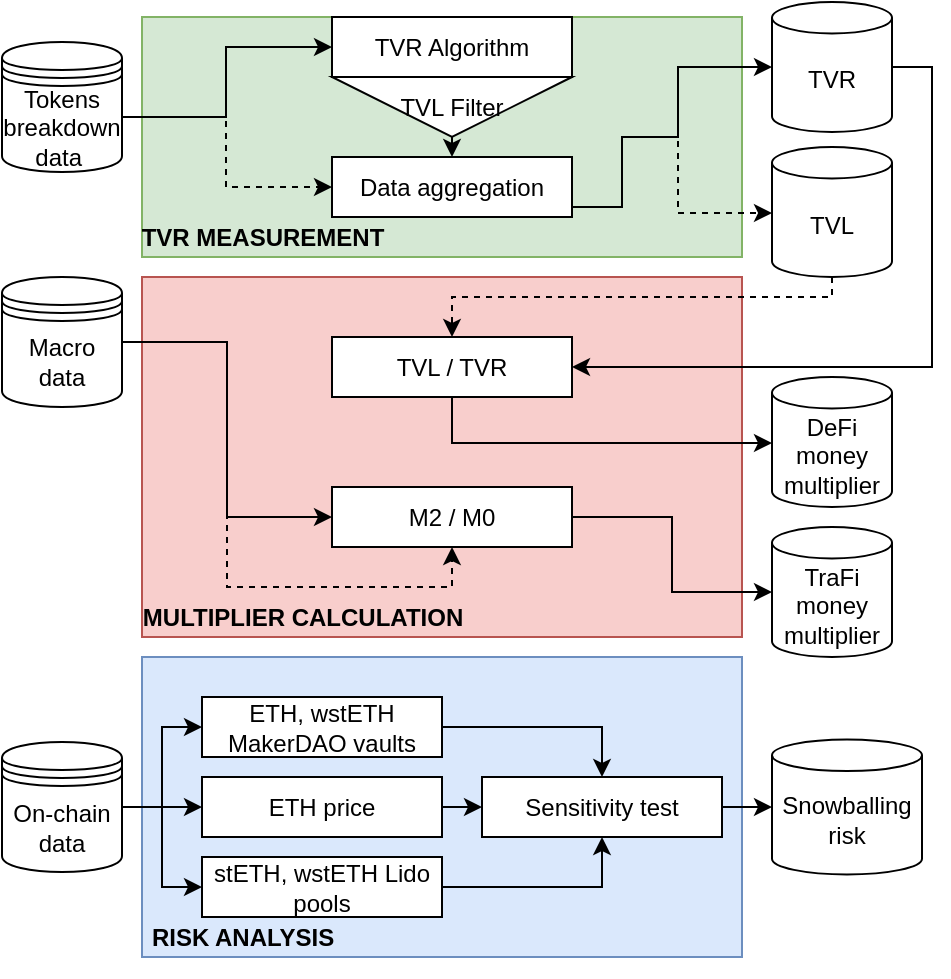 <mxfile version="21.6.8" type="device">
  <diagram name="Page-1" id="mYEsLJ8b5aAbPpGEZzWm">
    <mxGraphModel dx="954" dy="623" grid="1" gridSize="10" guides="1" tooltips="1" connect="1" arrows="1" fold="1" page="1" pageScale="1" pageWidth="490" pageHeight="490" math="0" shadow="0">
      <root>
        <mxCell id="0" />
        <mxCell id="1" parent="0" />
        <mxCell id="LDcn7PkU3R0HyOPLbMsQ-54" value="" style="rounded=0;whiteSpace=wrap;html=1;fillColor=#f8cecc;strokeColor=#b85450;" vertex="1" parent="1">
          <mxGeometry x="80" y="137.5" width="300" height="180" as="geometry" />
        </mxCell>
        <mxCell id="LDcn7PkU3R0HyOPLbMsQ-53" value="" style="rounded=0;whiteSpace=wrap;html=1;fillColor=#d5e8d4;strokeColor=#82b366;" vertex="1" parent="1">
          <mxGeometry x="80" y="7.5" width="300" height="120" as="geometry" />
        </mxCell>
        <mxCell id="2Ht_eAVa8XI6xObPYNX9-4" value="TVR Algorithm" style="rounded=0;whiteSpace=wrap;html=1;" vertex="1" parent="1">
          <mxGeometry x="175" y="7.5" width="120" height="30" as="geometry" />
        </mxCell>
        <mxCell id="LDcn7PkU3R0HyOPLbMsQ-104" style="edgeStyle=orthogonalEdgeStyle;rounded=0;orthogonalLoop=1;jettySize=auto;html=1;entryX=0;entryY=0.5;entryDx=0;entryDy=0;" edge="1" parent="1" source="LDcn7PkU3R0HyOPLbMsQ-22" target="2Ht_eAVa8XI6xObPYNX9-4">
          <mxGeometry relative="1" as="geometry">
            <Array as="points">
              <mxPoint x="122" y="57.5" />
              <mxPoint x="122" y="22.5" />
            </Array>
          </mxGeometry>
        </mxCell>
        <mxCell id="LDcn7PkU3R0HyOPLbMsQ-105" style="edgeStyle=orthogonalEdgeStyle;rounded=0;orthogonalLoop=1;jettySize=auto;html=1;entryX=0;entryY=0.5;entryDx=0;entryDy=0;dashed=1;" edge="1" parent="1" source="LDcn7PkU3R0HyOPLbMsQ-22" target="LDcn7PkU3R0HyOPLbMsQ-92">
          <mxGeometry relative="1" as="geometry">
            <Array as="points">
              <mxPoint x="122" y="57.5" />
              <mxPoint x="122" y="92.5" />
            </Array>
          </mxGeometry>
        </mxCell>
        <mxCell id="LDcn7PkU3R0HyOPLbMsQ-22" value="Tokens breakdown data&amp;nbsp;" style="shape=datastore;whiteSpace=wrap;html=1;" vertex="1" parent="1">
          <mxGeometry x="10" y="20" width="60" height="65" as="geometry" />
        </mxCell>
        <mxCell id="LDcn7PkU3R0HyOPLbMsQ-122" style="edgeStyle=orthogonalEdgeStyle;rounded=0;orthogonalLoop=1;jettySize=auto;html=1;exitX=1;exitY=0.5;exitDx=0;exitDy=0;exitPerimeter=0;entryX=1;entryY=0.5;entryDx=0;entryDy=0;" edge="1" parent="1" source="LDcn7PkU3R0HyOPLbMsQ-33" target="LDcn7PkU3R0HyOPLbMsQ-121">
          <mxGeometry relative="1" as="geometry" />
        </mxCell>
        <mxCell id="LDcn7PkU3R0HyOPLbMsQ-33" value="TVR" style="shape=cylinder3;whiteSpace=wrap;html=1;boundedLbl=1;backgroundOutline=1;size=7.88;" vertex="1" parent="1">
          <mxGeometry x="395" width="60" height="65" as="geometry" />
        </mxCell>
        <mxCell id="LDcn7PkU3R0HyOPLbMsQ-93" style="edgeStyle=orthogonalEdgeStyle;rounded=0;orthogonalLoop=1;jettySize=auto;html=1;exitX=1;exitY=0.5;exitDx=0;exitDy=0;entryX=0.5;entryY=0;entryDx=0;entryDy=0;" edge="1" parent="1" source="LDcn7PkU3R0HyOPLbMsQ-41" target="LDcn7PkU3R0HyOPLbMsQ-92">
          <mxGeometry relative="1" as="geometry" />
        </mxCell>
        <mxCell id="LDcn7PkU3R0HyOPLbMsQ-41" value="TVL Filter" style="triangle;whiteSpace=wrap;html=1;direction=south;" vertex="1" parent="1">
          <mxGeometry x="175" y="37.5" width="120" height="30" as="geometry" />
        </mxCell>
        <mxCell id="LDcn7PkU3R0HyOPLbMsQ-89" value="DeFi money multiplier" style="shape=cylinder3;whiteSpace=wrap;html=1;boundedLbl=1;backgroundOutline=1;size=7.88;" vertex="1" parent="1">
          <mxGeometry x="395" y="187.5" width="60" height="65" as="geometry" />
        </mxCell>
        <mxCell id="LDcn7PkU3R0HyOPLbMsQ-90" value="TraFi money multiplier" style="shape=cylinder3;whiteSpace=wrap;html=1;boundedLbl=1;backgroundOutline=1;size=7.88;" vertex="1" parent="1">
          <mxGeometry x="395" y="262.5" width="60" height="65" as="geometry" />
        </mxCell>
        <mxCell id="LDcn7PkU3R0HyOPLbMsQ-118" style="edgeStyle=orthogonalEdgeStyle;rounded=0;orthogonalLoop=1;jettySize=auto;html=1;entryX=0;entryY=0.5;entryDx=0;entryDy=0;entryPerimeter=0;" edge="1" parent="1" source="LDcn7PkU3R0HyOPLbMsQ-92" target="LDcn7PkU3R0HyOPLbMsQ-33">
          <mxGeometry relative="1" as="geometry">
            <Array as="points">
              <mxPoint x="320" y="102.5" />
              <mxPoint x="320" y="67.5" />
              <mxPoint x="348" y="67.5" />
              <mxPoint x="348" y="32.5" />
            </Array>
          </mxGeometry>
        </mxCell>
        <mxCell id="LDcn7PkU3R0HyOPLbMsQ-120" style="edgeStyle=orthogonalEdgeStyle;rounded=0;orthogonalLoop=1;jettySize=auto;html=1;dashed=1;" edge="1" parent="1" source="LDcn7PkU3R0HyOPLbMsQ-92" target="LDcn7PkU3R0HyOPLbMsQ-95">
          <mxGeometry relative="1" as="geometry">
            <Array as="points">
              <mxPoint x="320" y="102.5" />
              <mxPoint x="320" y="67.5" />
              <mxPoint x="348" y="67.5" />
              <mxPoint x="348" y="105.5" />
            </Array>
          </mxGeometry>
        </mxCell>
        <mxCell id="LDcn7PkU3R0HyOPLbMsQ-92" value="Data aggregation" style="rounded=0;whiteSpace=wrap;html=1;" vertex="1" parent="1">
          <mxGeometry x="175" y="77.5" width="120" height="30" as="geometry" />
        </mxCell>
        <mxCell id="LDcn7PkU3R0HyOPLbMsQ-170" style="edgeStyle=orthogonalEdgeStyle;rounded=0;orthogonalLoop=1;jettySize=auto;html=1;entryX=0.5;entryY=0;entryDx=0;entryDy=0;dashed=1;" edge="1" parent="1" source="LDcn7PkU3R0HyOPLbMsQ-95" target="LDcn7PkU3R0HyOPLbMsQ-121">
          <mxGeometry relative="1" as="geometry">
            <Array as="points">
              <mxPoint x="425" y="147.5" />
              <mxPoint x="235" y="147.5" />
            </Array>
          </mxGeometry>
        </mxCell>
        <mxCell id="LDcn7PkU3R0HyOPLbMsQ-95" value="TVL" style="shape=cylinder3;whiteSpace=wrap;html=1;boundedLbl=1;backgroundOutline=1;size=7.88;" vertex="1" parent="1">
          <mxGeometry x="395" y="72.5" width="60" height="65" as="geometry" />
        </mxCell>
        <mxCell id="LDcn7PkU3R0HyOPLbMsQ-126" style="edgeStyle=orthogonalEdgeStyle;rounded=0;orthogonalLoop=1;jettySize=auto;html=1;" edge="1" parent="1" source="LDcn7PkU3R0HyOPLbMsQ-121" target="LDcn7PkU3R0HyOPLbMsQ-89">
          <mxGeometry relative="1" as="geometry">
            <Array as="points">
              <mxPoint x="235" y="220.5" />
            </Array>
          </mxGeometry>
        </mxCell>
        <mxCell id="LDcn7PkU3R0HyOPLbMsQ-121" value="TVL / TVR" style="rounded=0;whiteSpace=wrap;html=1;" vertex="1" parent="1">
          <mxGeometry x="175" y="167.5" width="120" height="30" as="geometry" />
        </mxCell>
        <mxCell id="LDcn7PkU3R0HyOPLbMsQ-130" style="edgeStyle=orthogonalEdgeStyle;rounded=0;orthogonalLoop=1;jettySize=auto;html=1;" edge="1" parent="1" source="LDcn7PkU3R0HyOPLbMsQ-125" target="LDcn7PkU3R0HyOPLbMsQ-90">
          <mxGeometry relative="1" as="geometry" />
        </mxCell>
        <mxCell id="LDcn7PkU3R0HyOPLbMsQ-125" value="M2 / M0" style="rounded=0;whiteSpace=wrap;html=1;" vertex="1" parent="1">
          <mxGeometry x="175" y="242.5" width="120" height="30" as="geometry" />
        </mxCell>
        <mxCell id="LDcn7PkU3R0HyOPLbMsQ-128" style="edgeStyle=orthogonalEdgeStyle;rounded=0;orthogonalLoop=1;jettySize=auto;html=1;entryX=0;entryY=0.5;entryDx=0;entryDy=0;" edge="1" parent="1" source="LDcn7PkU3R0HyOPLbMsQ-127" target="LDcn7PkU3R0HyOPLbMsQ-125">
          <mxGeometry relative="1" as="geometry" />
        </mxCell>
        <mxCell id="LDcn7PkU3R0HyOPLbMsQ-129" style="edgeStyle=orthogonalEdgeStyle;rounded=0;orthogonalLoop=1;jettySize=auto;html=1;exitX=1;exitY=0.5;exitDx=0;exitDy=0;entryX=0.5;entryY=1;entryDx=0;entryDy=0;dashed=1;" edge="1" parent="1" source="LDcn7PkU3R0HyOPLbMsQ-127" target="LDcn7PkU3R0HyOPLbMsQ-125">
          <mxGeometry relative="1" as="geometry" />
        </mxCell>
        <mxCell id="LDcn7PkU3R0HyOPLbMsQ-127" value="Macro&lt;br&gt;data" style="shape=datastore;whiteSpace=wrap;html=1;" vertex="1" parent="1">
          <mxGeometry x="10" y="137.5" width="60" height="65" as="geometry" />
        </mxCell>
        <mxCell id="LDcn7PkU3R0HyOPLbMsQ-133" value="" style="rounded=0;whiteSpace=wrap;html=1;fillColor=#dae8fc;strokeColor=#6c8ebf;" vertex="1" parent="1">
          <mxGeometry x="80" y="327.5" width="300" height="150" as="geometry" />
        </mxCell>
        <mxCell id="LDcn7PkU3R0HyOPLbMsQ-166" style="edgeStyle=orthogonalEdgeStyle;rounded=0;orthogonalLoop=1;jettySize=auto;html=1;entryX=0;entryY=0.5;entryDx=0;entryDy=0;" edge="1" parent="1" source="LDcn7PkU3R0HyOPLbMsQ-134" target="LDcn7PkU3R0HyOPLbMsQ-140">
          <mxGeometry relative="1" as="geometry" />
        </mxCell>
        <mxCell id="LDcn7PkU3R0HyOPLbMsQ-167" style="edgeStyle=orthogonalEdgeStyle;rounded=0;orthogonalLoop=1;jettySize=auto;html=1;entryX=0;entryY=0.5;entryDx=0;entryDy=0;" edge="1" parent="1" source="LDcn7PkU3R0HyOPLbMsQ-134" target="LDcn7PkU3R0HyOPLbMsQ-151">
          <mxGeometry relative="1" as="geometry" />
        </mxCell>
        <mxCell id="LDcn7PkU3R0HyOPLbMsQ-168" style="edgeStyle=orthogonalEdgeStyle;rounded=0;orthogonalLoop=1;jettySize=auto;html=1;entryX=0;entryY=0.5;entryDx=0;entryDy=0;" edge="1" parent="1" source="LDcn7PkU3R0HyOPLbMsQ-134" target="LDcn7PkU3R0HyOPLbMsQ-162">
          <mxGeometry relative="1" as="geometry" />
        </mxCell>
        <mxCell id="LDcn7PkU3R0HyOPLbMsQ-134" value="On-chain&lt;br&gt;data" style="shape=datastore;whiteSpace=wrap;html=1;" vertex="1" parent="1">
          <mxGeometry x="10" y="370" width="60" height="65" as="geometry" />
        </mxCell>
        <mxCell id="LDcn7PkU3R0HyOPLbMsQ-173" style="edgeStyle=orthogonalEdgeStyle;rounded=0;orthogonalLoop=1;jettySize=auto;html=1;" edge="1" parent="1" source="LDcn7PkU3R0HyOPLbMsQ-140" target="LDcn7PkU3R0HyOPLbMsQ-157">
          <mxGeometry relative="1" as="geometry" />
        </mxCell>
        <mxCell id="LDcn7PkU3R0HyOPLbMsQ-140" value="ETH, wstETH MakerDAO vaults" style="rounded=0;whiteSpace=wrap;html=1;" vertex="1" parent="1">
          <mxGeometry x="110" y="347.5" width="120" height="30" as="geometry" />
        </mxCell>
        <mxCell id="LDcn7PkU3R0HyOPLbMsQ-159" style="edgeStyle=orthogonalEdgeStyle;rounded=0;orthogonalLoop=1;jettySize=auto;html=1;exitX=1;exitY=0.5;exitDx=0;exitDy=0;entryX=0;entryY=0.5;entryDx=0;entryDy=0;" edge="1" parent="1" source="LDcn7PkU3R0HyOPLbMsQ-151" target="LDcn7PkU3R0HyOPLbMsQ-157">
          <mxGeometry relative="1" as="geometry" />
        </mxCell>
        <mxCell id="LDcn7PkU3R0HyOPLbMsQ-151" value="ETH price" style="rounded=0;whiteSpace=wrap;html=1;" vertex="1" parent="1">
          <mxGeometry x="110" y="387.5" width="120" height="30" as="geometry" />
        </mxCell>
        <mxCell id="LDcn7PkU3R0HyOPLbMsQ-169" style="edgeStyle=orthogonalEdgeStyle;rounded=0;orthogonalLoop=1;jettySize=auto;html=1;entryX=0;entryY=0.5;entryDx=0;entryDy=0;entryPerimeter=0;" edge="1" parent="1" source="LDcn7PkU3R0HyOPLbMsQ-157" target="LDcn7PkU3R0HyOPLbMsQ-161">
          <mxGeometry relative="1" as="geometry" />
        </mxCell>
        <mxCell id="LDcn7PkU3R0HyOPLbMsQ-157" value="Sensitivity test" style="rounded=0;whiteSpace=wrap;html=1;" vertex="1" parent="1">
          <mxGeometry x="250" y="387.5" width="120" height="30" as="geometry" />
        </mxCell>
        <mxCell id="LDcn7PkU3R0HyOPLbMsQ-161" value="Snowballing&lt;br&gt;risk" style="shape=cylinder3;whiteSpace=wrap;html=1;boundedLbl=1;backgroundOutline=1;size=7.88;" vertex="1" parent="1">
          <mxGeometry x="395" y="368.75" width="75" height="67.5" as="geometry" />
        </mxCell>
        <mxCell id="LDcn7PkU3R0HyOPLbMsQ-172" style="edgeStyle=orthogonalEdgeStyle;rounded=0;orthogonalLoop=1;jettySize=auto;html=1;" edge="1" parent="1" source="LDcn7PkU3R0HyOPLbMsQ-162" target="LDcn7PkU3R0HyOPLbMsQ-157">
          <mxGeometry relative="1" as="geometry" />
        </mxCell>
        <mxCell id="LDcn7PkU3R0HyOPLbMsQ-162" value="stETH, wstETH Lido pools" style="rounded=0;whiteSpace=wrap;html=1;" vertex="1" parent="1">
          <mxGeometry x="110" y="427.5" width="120" height="30" as="geometry" />
        </mxCell>
        <mxCell id="LDcn7PkU3R0HyOPLbMsQ-174" value="TVR MEASUREMENT" style="text;strokeColor=none;fillColor=none;html=1;fontSize=12;fontStyle=1;verticalAlign=middle;align=center;fontFamily=Helvetica;" vertex="1" parent="1">
          <mxGeometry x="80" y="97.5" width="120" height="40" as="geometry" />
        </mxCell>
        <mxCell id="LDcn7PkU3R0HyOPLbMsQ-175" value="MULTIPLIER CALCULATION" style="text;strokeColor=none;fillColor=none;html=1;fontSize=12;fontStyle=1;verticalAlign=middle;align=center;fontFamily=Helvetica;" vertex="1" parent="1">
          <mxGeometry x="100" y="287.5" width="120" height="40" as="geometry" />
        </mxCell>
        <mxCell id="LDcn7PkU3R0HyOPLbMsQ-176" value="RISK ANALYSIS" style="text;strokeColor=none;fillColor=none;html=1;fontSize=12;fontStyle=1;verticalAlign=middle;align=center;fontFamily=Helvetica;" vertex="1" parent="1">
          <mxGeometry x="70" y="447.5" width="120" height="40" as="geometry" />
        </mxCell>
      </root>
    </mxGraphModel>
  </diagram>
</mxfile>
